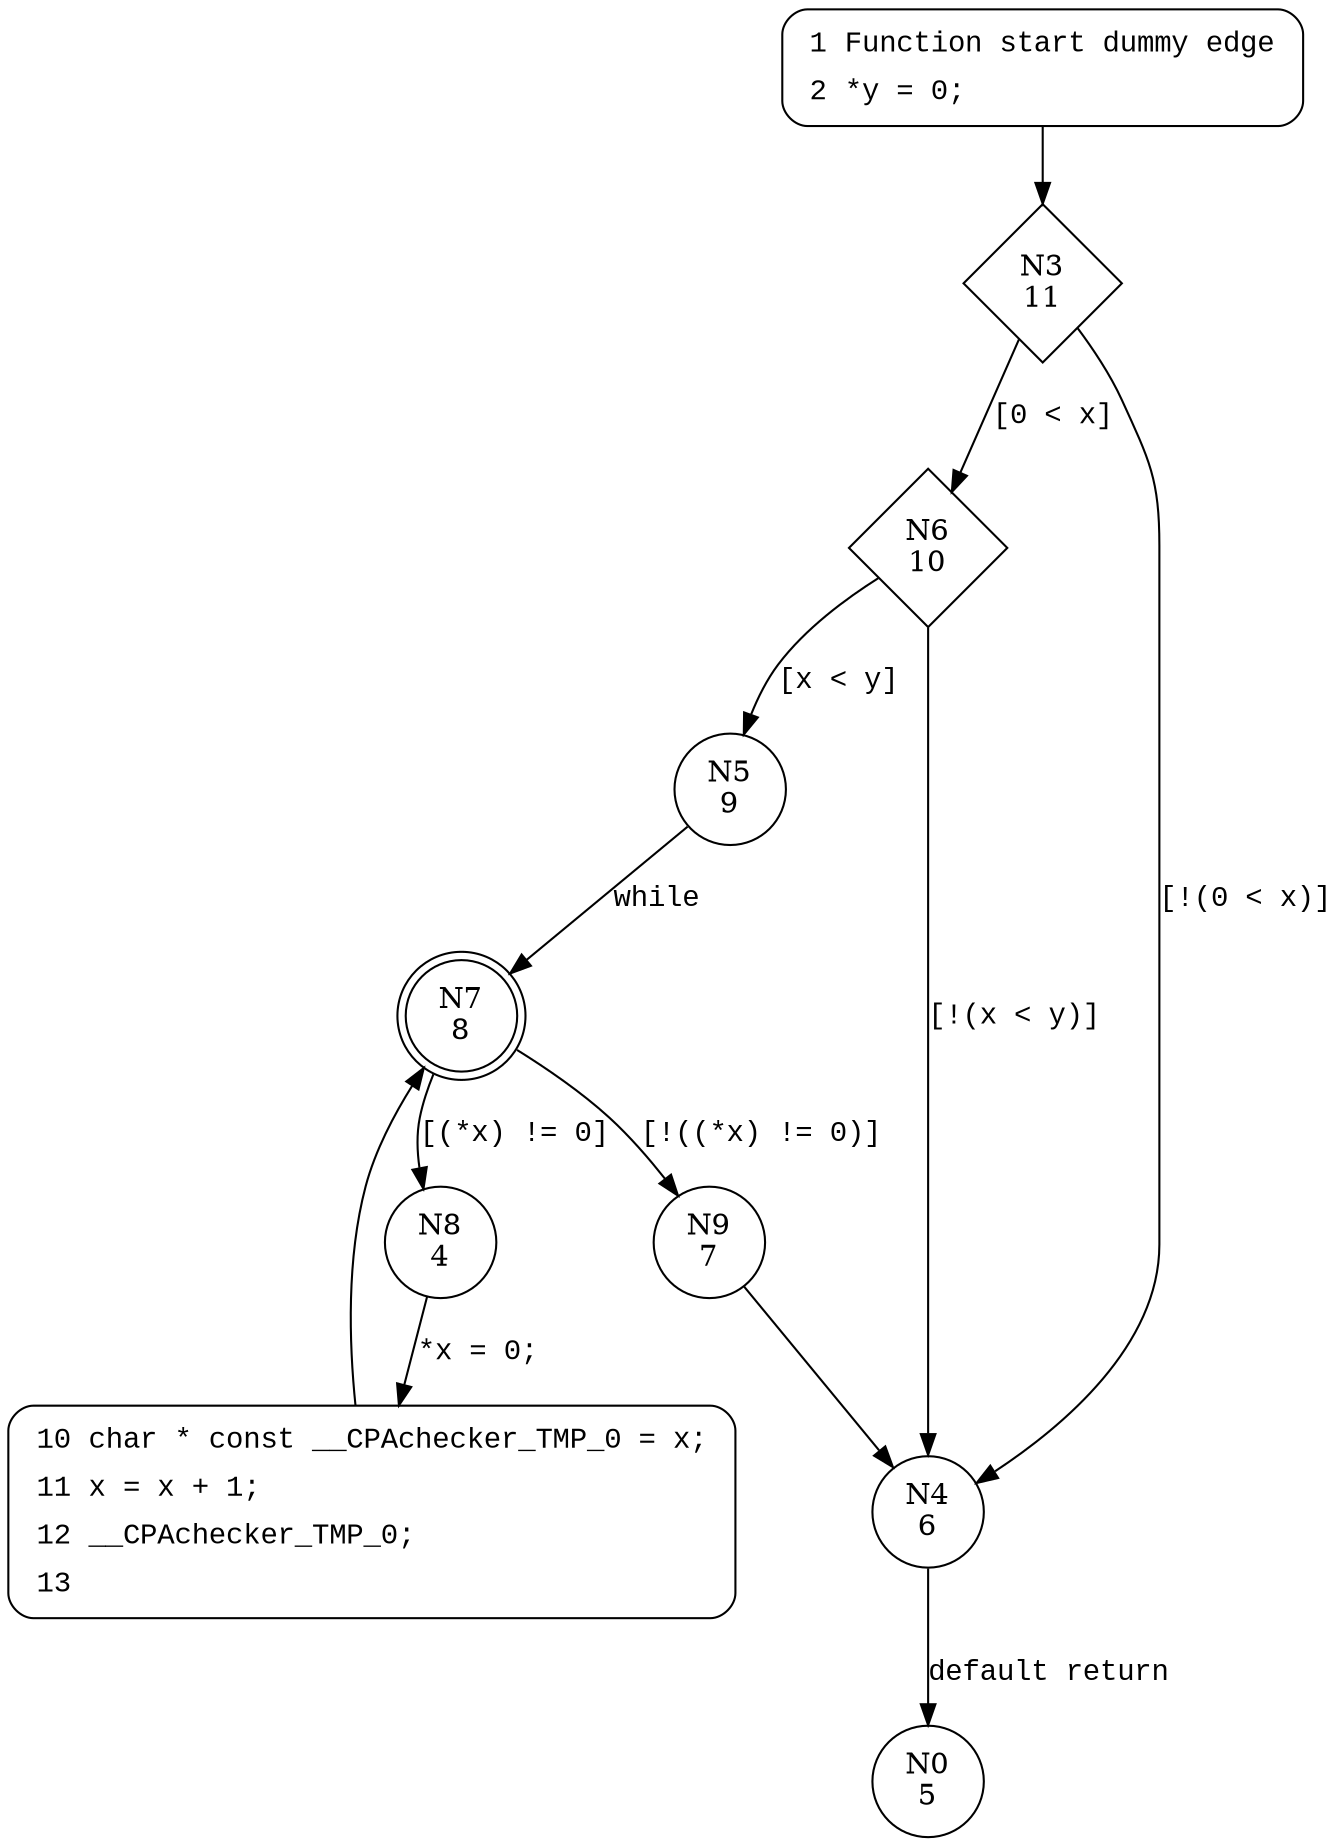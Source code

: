 digraph _delete {
3 [shape="diamond" label="N3\n11"]
6 [shape="diamond" label="N6\n10"]
4 [shape="circle" label="N4\n6"]
0 [shape="circle" label="N0\n5"]
5 [shape="circle" label="N5\n9"]
7 [shape="doublecircle" label="N7\n8"]
8 [shape="circle" label="N8\n4"]
9 [shape="circle" label="N9\n7"]
10 [shape="circle" label="N10\n3"]
1 [style="filled,bold" penwidth="1" fillcolor="white" fontname="Courier New" shape="Mrecord" label=<<table border="0" cellborder="0" cellpadding="3" bgcolor="white"><tr><td align="right">1</td><td align="left">Function start dummy edge</td></tr><tr><td align="right">2</td><td align="left">*y = 0;</td></tr></table>>]
1 -> 3[label=""]
10 [style="filled,bold" penwidth="1" fillcolor="white" fontname="Courier New" shape="Mrecord" label=<<table border="0" cellborder="0" cellpadding="3" bgcolor="white"><tr><td align="right">10</td><td align="left">char * const __CPAchecker_TMP_0 = x;</td></tr><tr><td align="right">11</td><td align="left">x = x + 1;</td></tr><tr><td align="right">12</td><td align="left">__CPAchecker_TMP_0;</td></tr><tr><td align="right">13</td><td align="left"></td></tr></table>>]
10 -> 7[label=""]
3 -> 6 [label="[0 < x]" fontname="Courier New"]
3 -> 4 [label="[!(0 < x)]" fontname="Courier New"]
4 -> 0 [label="default return" fontname="Courier New"]
6 -> 5 [label="[x < y]" fontname="Courier New"]
6 -> 4 [label="[!(x < y)]" fontname="Courier New"]
7 -> 8 [label="[(*x) != 0]" fontname="Courier New"]
7 -> 9 [label="[!((*x) != 0)]" fontname="Courier New"]
8 -> 10 [label="*x = 0;" fontname="Courier New"]
5 -> 7 [label="while" fontname="Courier New"]
9 -> 4 [label="" fontname="Courier New"]
}